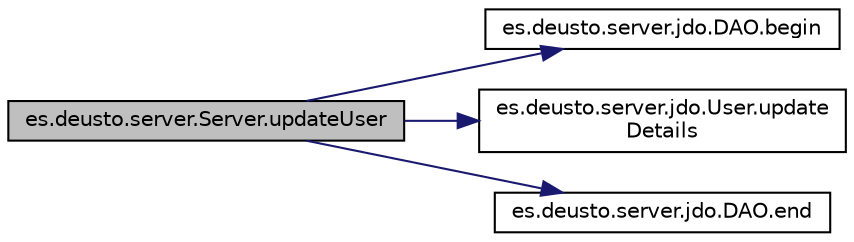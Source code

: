 digraph "es.deusto.server.Server.updateUser"
{
 // LATEX_PDF_SIZE
  edge [fontname="Helvetica",fontsize="10",labelfontname="Helvetica",labelfontsize="10"];
  node [fontname="Helvetica",fontsize="10",shape=record];
  rankdir="LR";
  Node62 [label="es.deusto.server.Server.updateUser",height=0.2,width=0.4,color="black", fillcolor="grey75", style="filled", fontcolor="black",tooltip=" "];
  Node62 -> Node63 [color="midnightblue",fontsize="10",style="solid"];
  Node63 [label="es.deusto.server.jdo.DAO.begin",height=0.2,width=0.4,color="black", fillcolor="white", style="filled",URL="$classes_1_1deusto_1_1server_1_1jdo_1_1_d_a_o.html#ad923bb21c8273dabc601b85713703c89",tooltip=" "];
  Node62 -> Node64 [color="midnightblue",fontsize="10",style="solid"];
  Node64 [label="es.deusto.server.jdo.User.update\lDetails",height=0.2,width=0.4,color="black", fillcolor="white", style="filled",URL="$classes_1_1deusto_1_1server_1_1jdo_1_1_user.html#a2abb7df132d0ded1f4187d900416d65d",tooltip=" "];
  Node62 -> Node65 [color="midnightblue",fontsize="10",style="solid"];
  Node65 [label="es.deusto.server.jdo.DAO.end",height=0.2,width=0.4,color="black", fillcolor="white", style="filled",URL="$classes_1_1deusto_1_1server_1_1jdo_1_1_d_a_o.html#a376574d8ad006d0bad98e39172b67847",tooltip=" "];
}
